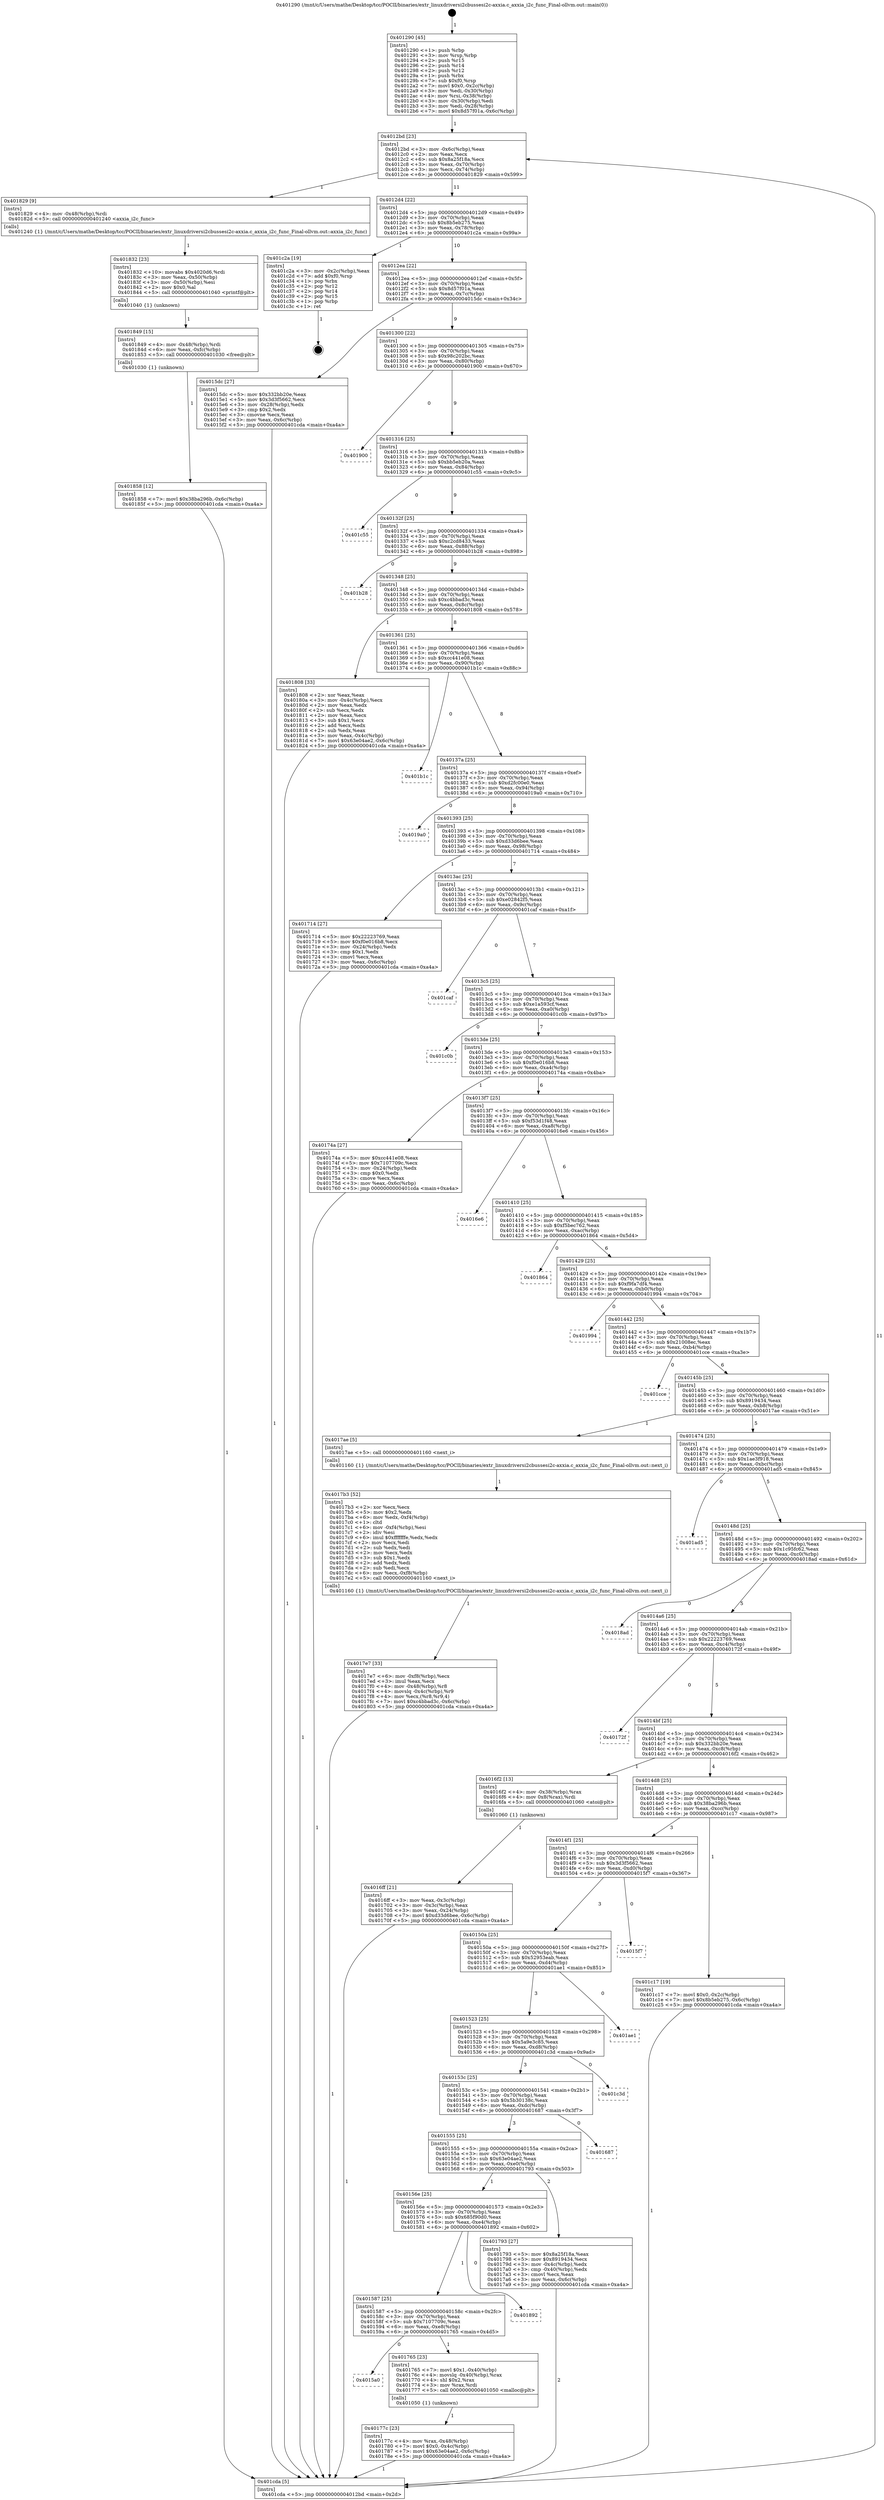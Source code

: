 digraph "0x401290" {
  label = "0x401290 (/mnt/c/Users/mathe/Desktop/tcc/POCII/binaries/extr_linuxdriversi2cbussesi2c-axxia.c_axxia_i2c_func_Final-ollvm.out::main(0))"
  labelloc = "t"
  node[shape=record]

  Entry [label="",width=0.3,height=0.3,shape=circle,fillcolor=black,style=filled]
  "0x4012bd" [label="{
     0x4012bd [23]\l
     | [instrs]\l
     &nbsp;&nbsp;0x4012bd \<+3\>: mov -0x6c(%rbp),%eax\l
     &nbsp;&nbsp;0x4012c0 \<+2\>: mov %eax,%ecx\l
     &nbsp;&nbsp;0x4012c2 \<+6\>: sub $0x8a25f18a,%ecx\l
     &nbsp;&nbsp;0x4012c8 \<+3\>: mov %eax,-0x70(%rbp)\l
     &nbsp;&nbsp;0x4012cb \<+3\>: mov %ecx,-0x74(%rbp)\l
     &nbsp;&nbsp;0x4012ce \<+6\>: je 0000000000401829 \<main+0x599\>\l
  }"]
  "0x401829" [label="{
     0x401829 [9]\l
     | [instrs]\l
     &nbsp;&nbsp;0x401829 \<+4\>: mov -0x48(%rbp),%rdi\l
     &nbsp;&nbsp;0x40182d \<+5\>: call 0000000000401240 \<axxia_i2c_func\>\l
     | [calls]\l
     &nbsp;&nbsp;0x401240 \{1\} (/mnt/c/Users/mathe/Desktop/tcc/POCII/binaries/extr_linuxdriversi2cbussesi2c-axxia.c_axxia_i2c_func_Final-ollvm.out::axxia_i2c_func)\l
  }"]
  "0x4012d4" [label="{
     0x4012d4 [22]\l
     | [instrs]\l
     &nbsp;&nbsp;0x4012d4 \<+5\>: jmp 00000000004012d9 \<main+0x49\>\l
     &nbsp;&nbsp;0x4012d9 \<+3\>: mov -0x70(%rbp),%eax\l
     &nbsp;&nbsp;0x4012dc \<+5\>: sub $0x8b5eb275,%eax\l
     &nbsp;&nbsp;0x4012e1 \<+3\>: mov %eax,-0x78(%rbp)\l
     &nbsp;&nbsp;0x4012e4 \<+6\>: je 0000000000401c2a \<main+0x99a\>\l
  }"]
  Exit [label="",width=0.3,height=0.3,shape=circle,fillcolor=black,style=filled,peripheries=2]
  "0x401c2a" [label="{
     0x401c2a [19]\l
     | [instrs]\l
     &nbsp;&nbsp;0x401c2a \<+3\>: mov -0x2c(%rbp),%eax\l
     &nbsp;&nbsp;0x401c2d \<+7\>: add $0xf0,%rsp\l
     &nbsp;&nbsp;0x401c34 \<+1\>: pop %rbx\l
     &nbsp;&nbsp;0x401c35 \<+2\>: pop %r12\l
     &nbsp;&nbsp;0x401c37 \<+2\>: pop %r14\l
     &nbsp;&nbsp;0x401c39 \<+2\>: pop %r15\l
     &nbsp;&nbsp;0x401c3b \<+1\>: pop %rbp\l
     &nbsp;&nbsp;0x401c3c \<+1\>: ret\l
  }"]
  "0x4012ea" [label="{
     0x4012ea [22]\l
     | [instrs]\l
     &nbsp;&nbsp;0x4012ea \<+5\>: jmp 00000000004012ef \<main+0x5f\>\l
     &nbsp;&nbsp;0x4012ef \<+3\>: mov -0x70(%rbp),%eax\l
     &nbsp;&nbsp;0x4012f2 \<+5\>: sub $0x8d57f01a,%eax\l
     &nbsp;&nbsp;0x4012f7 \<+3\>: mov %eax,-0x7c(%rbp)\l
     &nbsp;&nbsp;0x4012fa \<+6\>: je 00000000004015dc \<main+0x34c\>\l
  }"]
  "0x401858" [label="{
     0x401858 [12]\l
     | [instrs]\l
     &nbsp;&nbsp;0x401858 \<+7\>: movl $0x38ba296b,-0x6c(%rbp)\l
     &nbsp;&nbsp;0x40185f \<+5\>: jmp 0000000000401cda \<main+0xa4a\>\l
  }"]
  "0x4015dc" [label="{
     0x4015dc [27]\l
     | [instrs]\l
     &nbsp;&nbsp;0x4015dc \<+5\>: mov $0x332bb20e,%eax\l
     &nbsp;&nbsp;0x4015e1 \<+5\>: mov $0x3d3f5662,%ecx\l
     &nbsp;&nbsp;0x4015e6 \<+3\>: mov -0x28(%rbp),%edx\l
     &nbsp;&nbsp;0x4015e9 \<+3\>: cmp $0x2,%edx\l
     &nbsp;&nbsp;0x4015ec \<+3\>: cmovne %ecx,%eax\l
     &nbsp;&nbsp;0x4015ef \<+3\>: mov %eax,-0x6c(%rbp)\l
     &nbsp;&nbsp;0x4015f2 \<+5\>: jmp 0000000000401cda \<main+0xa4a\>\l
  }"]
  "0x401300" [label="{
     0x401300 [22]\l
     | [instrs]\l
     &nbsp;&nbsp;0x401300 \<+5\>: jmp 0000000000401305 \<main+0x75\>\l
     &nbsp;&nbsp;0x401305 \<+3\>: mov -0x70(%rbp),%eax\l
     &nbsp;&nbsp;0x401308 \<+5\>: sub $0x98c202bc,%eax\l
     &nbsp;&nbsp;0x40130d \<+3\>: mov %eax,-0x80(%rbp)\l
     &nbsp;&nbsp;0x401310 \<+6\>: je 0000000000401900 \<main+0x670\>\l
  }"]
  "0x401cda" [label="{
     0x401cda [5]\l
     | [instrs]\l
     &nbsp;&nbsp;0x401cda \<+5\>: jmp 00000000004012bd \<main+0x2d\>\l
  }"]
  "0x401290" [label="{
     0x401290 [45]\l
     | [instrs]\l
     &nbsp;&nbsp;0x401290 \<+1\>: push %rbp\l
     &nbsp;&nbsp;0x401291 \<+3\>: mov %rsp,%rbp\l
     &nbsp;&nbsp;0x401294 \<+2\>: push %r15\l
     &nbsp;&nbsp;0x401296 \<+2\>: push %r14\l
     &nbsp;&nbsp;0x401298 \<+2\>: push %r12\l
     &nbsp;&nbsp;0x40129a \<+1\>: push %rbx\l
     &nbsp;&nbsp;0x40129b \<+7\>: sub $0xf0,%rsp\l
     &nbsp;&nbsp;0x4012a2 \<+7\>: movl $0x0,-0x2c(%rbp)\l
     &nbsp;&nbsp;0x4012a9 \<+3\>: mov %edi,-0x30(%rbp)\l
     &nbsp;&nbsp;0x4012ac \<+4\>: mov %rsi,-0x38(%rbp)\l
     &nbsp;&nbsp;0x4012b0 \<+3\>: mov -0x30(%rbp),%edi\l
     &nbsp;&nbsp;0x4012b3 \<+3\>: mov %edi,-0x28(%rbp)\l
     &nbsp;&nbsp;0x4012b6 \<+7\>: movl $0x8d57f01a,-0x6c(%rbp)\l
  }"]
  "0x401849" [label="{
     0x401849 [15]\l
     | [instrs]\l
     &nbsp;&nbsp;0x401849 \<+4\>: mov -0x48(%rbp),%rdi\l
     &nbsp;&nbsp;0x40184d \<+6\>: mov %eax,-0xfc(%rbp)\l
     &nbsp;&nbsp;0x401853 \<+5\>: call 0000000000401030 \<free@plt\>\l
     | [calls]\l
     &nbsp;&nbsp;0x401030 \{1\} (unknown)\l
  }"]
  "0x401900" [label="{
     0x401900\l
  }", style=dashed]
  "0x401316" [label="{
     0x401316 [25]\l
     | [instrs]\l
     &nbsp;&nbsp;0x401316 \<+5\>: jmp 000000000040131b \<main+0x8b\>\l
     &nbsp;&nbsp;0x40131b \<+3\>: mov -0x70(%rbp),%eax\l
     &nbsp;&nbsp;0x40131e \<+5\>: sub $0xbb5eb20a,%eax\l
     &nbsp;&nbsp;0x401323 \<+6\>: mov %eax,-0x84(%rbp)\l
     &nbsp;&nbsp;0x401329 \<+6\>: je 0000000000401c55 \<main+0x9c5\>\l
  }"]
  "0x401832" [label="{
     0x401832 [23]\l
     | [instrs]\l
     &nbsp;&nbsp;0x401832 \<+10\>: movabs $0x4020d6,%rdi\l
     &nbsp;&nbsp;0x40183c \<+3\>: mov %eax,-0x50(%rbp)\l
     &nbsp;&nbsp;0x40183f \<+3\>: mov -0x50(%rbp),%esi\l
     &nbsp;&nbsp;0x401842 \<+2\>: mov $0x0,%al\l
     &nbsp;&nbsp;0x401844 \<+5\>: call 0000000000401040 \<printf@plt\>\l
     | [calls]\l
     &nbsp;&nbsp;0x401040 \{1\} (unknown)\l
  }"]
  "0x401c55" [label="{
     0x401c55\l
  }", style=dashed]
  "0x40132f" [label="{
     0x40132f [25]\l
     | [instrs]\l
     &nbsp;&nbsp;0x40132f \<+5\>: jmp 0000000000401334 \<main+0xa4\>\l
     &nbsp;&nbsp;0x401334 \<+3\>: mov -0x70(%rbp),%eax\l
     &nbsp;&nbsp;0x401337 \<+5\>: sub $0xc2cd8433,%eax\l
     &nbsp;&nbsp;0x40133c \<+6\>: mov %eax,-0x88(%rbp)\l
     &nbsp;&nbsp;0x401342 \<+6\>: je 0000000000401b28 \<main+0x898\>\l
  }"]
  "0x4017e7" [label="{
     0x4017e7 [33]\l
     | [instrs]\l
     &nbsp;&nbsp;0x4017e7 \<+6\>: mov -0xf8(%rbp),%ecx\l
     &nbsp;&nbsp;0x4017ed \<+3\>: imul %eax,%ecx\l
     &nbsp;&nbsp;0x4017f0 \<+4\>: mov -0x48(%rbp),%r8\l
     &nbsp;&nbsp;0x4017f4 \<+4\>: movslq -0x4c(%rbp),%r9\l
     &nbsp;&nbsp;0x4017f8 \<+4\>: mov %ecx,(%r8,%r9,4)\l
     &nbsp;&nbsp;0x4017fc \<+7\>: movl $0xc4bbad3c,-0x6c(%rbp)\l
     &nbsp;&nbsp;0x401803 \<+5\>: jmp 0000000000401cda \<main+0xa4a\>\l
  }"]
  "0x401b28" [label="{
     0x401b28\l
  }", style=dashed]
  "0x401348" [label="{
     0x401348 [25]\l
     | [instrs]\l
     &nbsp;&nbsp;0x401348 \<+5\>: jmp 000000000040134d \<main+0xbd\>\l
     &nbsp;&nbsp;0x40134d \<+3\>: mov -0x70(%rbp),%eax\l
     &nbsp;&nbsp;0x401350 \<+5\>: sub $0xc4bbad3c,%eax\l
     &nbsp;&nbsp;0x401355 \<+6\>: mov %eax,-0x8c(%rbp)\l
     &nbsp;&nbsp;0x40135b \<+6\>: je 0000000000401808 \<main+0x578\>\l
  }"]
  "0x4017b3" [label="{
     0x4017b3 [52]\l
     | [instrs]\l
     &nbsp;&nbsp;0x4017b3 \<+2\>: xor %ecx,%ecx\l
     &nbsp;&nbsp;0x4017b5 \<+5\>: mov $0x2,%edx\l
     &nbsp;&nbsp;0x4017ba \<+6\>: mov %edx,-0xf4(%rbp)\l
     &nbsp;&nbsp;0x4017c0 \<+1\>: cltd\l
     &nbsp;&nbsp;0x4017c1 \<+6\>: mov -0xf4(%rbp),%esi\l
     &nbsp;&nbsp;0x4017c7 \<+2\>: idiv %esi\l
     &nbsp;&nbsp;0x4017c9 \<+6\>: imul $0xfffffffe,%edx,%edx\l
     &nbsp;&nbsp;0x4017cf \<+2\>: mov %ecx,%edi\l
     &nbsp;&nbsp;0x4017d1 \<+2\>: sub %edx,%edi\l
     &nbsp;&nbsp;0x4017d3 \<+2\>: mov %ecx,%edx\l
     &nbsp;&nbsp;0x4017d5 \<+3\>: sub $0x1,%edx\l
     &nbsp;&nbsp;0x4017d8 \<+2\>: add %edx,%edi\l
     &nbsp;&nbsp;0x4017da \<+2\>: sub %edi,%ecx\l
     &nbsp;&nbsp;0x4017dc \<+6\>: mov %ecx,-0xf8(%rbp)\l
     &nbsp;&nbsp;0x4017e2 \<+5\>: call 0000000000401160 \<next_i\>\l
     | [calls]\l
     &nbsp;&nbsp;0x401160 \{1\} (/mnt/c/Users/mathe/Desktop/tcc/POCII/binaries/extr_linuxdriversi2cbussesi2c-axxia.c_axxia_i2c_func_Final-ollvm.out::next_i)\l
  }"]
  "0x401808" [label="{
     0x401808 [33]\l
     | [instrs]\l
     &nbsp;&nbsp;0x401808 \<+2\>: xor %eax,%eax\l
     &nbsp;&nbsp;0x40180a \<+3\>: mov -0x4c(%rbp),%ecx\l
     &nbsp;&nbsp;0x40180d \<+2\>: mov %eax,%edx\l
     &nbsp;&nbsp;0x40180f \<+2\>: sub %ecx,%edx\l
     &nbsp;&nbsp;0x401811 \<+2\>: mov %eax,%ecx\l
     &nbsp;&nbsp;0x401813 \<+3\>: sub $0x1,%ecx\l
     &nbsp;&nbsp;0x401816 \<+2\>: add %ecx,%edx\l
     &nbsp;&nbsp;0x401818 \<+2\>: sub %edx,%eax\l
     &nbsp;&nbsp;0x40181a \<+3\>: mov %eax,-0x4c(%rbp)\l
     &nbsp;&nbsp;0x40181d \<+7\>: movl $0x63e04ae2,-0x6c(%rbp)\l
     &nbsp;&nbsp;0x401824 \<+5\>: jmp 0000000000401cda \<main+0xa4a\>\l
  }"]
  "0x401361" [label="{
     0x401361 [25]\l
     | [instrs]\l
     &nbsp;&nbsp;0x401361 \<+5\>: jmp 0000000000401366 \<main+0xd6\>\l
     &nbsp;&nbsp;0x401366 \<+3\>: mov -0x70(%rbp),%eax\l
     &nbsp;&nbsp;0x401369 \<+5\>: sub $0xcc441e08,%eax\l
     &nbsp;&nbsp;0x40136e \<+6\>: mov %eax,-0x90(%rbp)\l
     &nbsp;&nbsp;0x401374 \<+6\>: je 0000000000401b1c \<main+0x88c\>\l
  }"]
  "0x40177c" [label="{
     0x40177c [23]\l
     | [instrs]\l
     &nbsp;&nbsp;0x40177c \<+4\>: mov %rax,-0x48(%rbp)\l
     &nbsp;&nbsp;0x401780 \<+7\>: movl $0x0,-0x4c(%rbp)\l
     &nbsp;&nbsp;0x401787 \<+7\>: movl $0x63e04ae2,-0x6c(%rbp)\l
     &nbsp;&nbsp;0x40178e \<+5\>: jmp 0000000000401cda \<main+0xa4a\>\l
  }"]
  "0x401b1c" [label="{
     0x401b1c\l
  }", style=dashed]
  "0x40137a" [label="{
     0x40137a [25]\l
     | [instrs]\l
     &nbsp;&nbsp;0x40137a \<+5\>: jmp 000000000040137f \<main+0xef\>\l
     &nbsp;&nbsp;0x40137f \<+3\>: mov -0x70(%rbp),%eax\l
     &nbsp;&nbsp;0x401382 \<+5\>: sub $0xd2fc00e0,%eax\l
     &nbsp;&nbsp;0x401387 \<+6\>: mov %eax,-0x94(%rbp)\l
     &nbsp;&nbsp;0x40138d \<+6\>: je 00000000004019a0 \<main+0x710\>\l
  }"]
  "0x4015a0" [label="{
     0x4015a0\l
  }", style=dashed]
  "0x4019a0" [label="{
     0x4019a0\l
  }", style=dashed]
  "0x401393" [label="{
     0x401393 [25]\l
     | [instrs]\l
     &nbsp;&nbsp;0x401393 \<+5\>: jmp 0000000000401398 \<main+0x108\>\l
     &nbsp;&nbsp;0x401398 \<+3\>: mov -0x70(%rbp),%eax\l
     &nbsp;&nbsp;0x40139b \<+5\>: sub $0xd33d6bee,%eax\l
     &nbsp;&nbsp;0x4013a0 \<+6\>: mov %eax,-0x98(%rbp)\l
     &nbsp;&nbsp;0x4013a6 \<+6\>: je 0000000000401714 \<main+0x484\>\l
  }"]
  "0x401765" [label="{
     0x401765 [23]\l
     | [instrs]\l
     &nbsp;&nbsp;0x401765 \<+7\>: movl $0x1,-0x40(%rbp)\l
     &nbsp;&nbsp;0x40176c \<+4\>: movslq -0x40(%rbp),%rax\l
     &nbsp;&nbsp;0x401770 \<+4\>: shl $0x2,%rax\l
     &nbsp;&nbsp;0x401774 \<+3\>: mov %rax,%rdi\l
     &nbsp;&nbsp;0x401777 \<+5\>: call 0000000000401050 \<malloc@plt\>\l
     | [calls]\l
     &nbsp;&nbsp;0x401050 \{1\} (unknown)\l
  }"]
  "0x401714" [label="{
     0x401714 [27]\l
     | [instrs]\l
     &nbsp;&nbsp;0x401714 \<+5\>: mov $0x22223769,%eax\l
     &nbsp;&nbsp;0x401719 \<+5\>: mov $0xf0e016b8,%ecx\l
     &nbsp;&nbsp;0x40171e \<+3\>: mov -0x24(%rbp),%edx\l
     &nbsp;&nbsp;0x401721 \<+3\>: cmp $0x1,%edx\l
     &nbsp;&nbsp;0x401724 \<+3\>: cmovl %ecx,%eax\l
     &nbsp;&nbsp;0x401727 \<+3\>: mov %eax,-0x6c(%rbp)\l
     &nbsp;&nbsp;0x40172a \<+5\>: jmp 0000000000401cda \<main+0xa4a\>\l
  }"]
  "0x4013ac" [label="{
     0x4013ac [25]\l
     | [instrs]\l
     &nbsp;&nbsp;0x4013ac \<+5\>: jmp 00000000004013b1 \<main+0x121\>\l
     &nbsp;&nbsp;0x4013b1 \<+3\>: mov -0x70(%rbp),%eax\l
     &nbsp;&nbsp;0x4013b4 \<+5\>: sub $0xe02842f5,%eax\l
     &nbsp;&nbsp;0x4013b9 \<+6\>: mov %eax,-0x9c(%rbp)\l
     &nbsp;&nbsp;0x4013bf \<+6\>: je 0000000000401caf \<main+0xa1f\>\l
  }"]
  "0x401587" [label="{
     0x401587 [25]\l
     | [instrs]\l
     &nbsp;&nbsp;0x401587 \<+5\>: jmp 000000000040158c \<main+0x2fc\>\l
     &nbsp;&nbsp;0x40158c \<+3\>: mov -0x70(%rbp),%eax\l
     &nbsp;&nbsp;0x40158f \<+5\>: sub $0x7107709c,%eax\l
     &nbsp;&nbsp;0x401594 \<+6\>: mov %eax,-0xe8(%rbp)\l
     &nbsp;&nbsp;0x40159a \<+6\>: je 0000000000401765 \<main+0x4d5\>\l
  }"]
  "0x401caf" [label="{
     0x401caf\l
  }", style=dashed]
  "0x4013c5" [label="{
     0x4013c5 [25]\l
     | [instrs]\l
     &nbsp;&nbsp;0x4013c5 \<+5\>: jmp 00000000004013ca \<main+0x13a\>\l
     &nbsp;&nbsp;0x4013ca \<+3\>: mov -0x70(%rbp),%eax\l
     &nbsp;&nbsp;0x4013cd \<+5\>: sub $0xe1a593cf,%eax\l
     &nbsp;&nbsp;0x4013d2 \<+6\>: mov %eax,-0xa0(%rbp)\l
     &nbsp;&nbsp;0x4013d8 \<+6\>: je 0000000000401c0b \<main+0x97b\>\l
  }"]
  "0x401892" [label="{
     0x401892\l
  }", style=dashed]
  "0x401c0b" [label="{
     0x401c0b\l
  }", style=dashed]
  "0x4013de" [label="{
     0x4013de [25]\l
     | [instrs]\l
     &nbsp;&nbsp;0x4013de \<+5\>: jmp 00000000004013e3 \<main+0x153\>\l
     &nbsp;&nbsp;0x4013e3 \<+3\>: mov -0x70(%rbp),%eax\l
     &nbsp;&nbsp;0x4013e6 \<+5\>: sub $0xf0e016b8,%eax\l
     &nbsp;&nbsp;0x4013eb \<+6\>: mov %eax,-0xa4(%rbp)\l
     &nbsp;&nbsp;0x4013f1 \<+6\>: je 000000000040174a \<main+0x4ba\>\l
  }"]
  "0x40156e" [label="{
     0x40156e [25]\l
     | [instrs]\l
     &nbsp;&nbsp;0x40156e \<+5\>: jmp 0000000000401573 \<main+0x2e3\>\l
     &nbsp;&nbsp;0x401573 \<+3\>: mov -0x70(%rbp),%eax\l
     &nbsp;&nbsp;0x401576 \<+5\>: sub $0x685f90d0,%eax\l
     &nbsp;&nbsp;0x40157b \<+6\>: mov %eax,-0xe4(%rbp)\l
     &nbsp;&nbsp;0x401581 \<+6\>: je 0000000000401892 \<main+0x602\>\l
  }"]
  "0x40174a" [label="{
     0x40174a [27]\l
     | [instrs]\l
     &nbsp;&nbsp;0x40174a \<+5\>: mov $0xcc441e08,%eax\l
     &nbsp;&nbsp;0x40174f \<+5\>: mov $0x7107709c,%ecx\l
     &nbsp;&nbsp;0x401754 \<+3\>: mov -0x24(%rbp),%edx\l
     &nbsp;&nbsp;0x401757 \<+3\>: cmp $0x0,%edx\l
     &nbsp;&nbsp;0x40175a \<+3\>: cmove %ecx,%eax\l
     &nbsp;&nbsp;0x40175d \<+3\>: mov %eax,-0x6c(%rbp)\l
     &nbsp;&nbsp;0x401760 \<+5\>: jmp 0000000000401cda \<main+0xa4a\>\l
  }"]
  "0x4013f7" [label="{
     0x4013f7 [25]\l
     | [instrs]\l
     &nbsp;&nbsp;0x4013f7 \<+5\>: jmp 00000000004013fc \<main+0x16c\>\l
     &nbsp;&nbsp;0x4013fc \<+3\>: mov -0x70(%rbp),%eax\l
     &nbsp;&nbsp;0x4013ff \<+5\>: sub $0xf53d1f48,%eax\l
     &nbsp;&nbsp;0x401404 \<+6\>: mov %eax,-0xa8(%rbp)\l
     &nbsp;&nbsp;0x40140a \<+6\>: je 00000000004016e6 \<main+0x456\>\l
  }"]
  "0x401793" [label="{
     0x401793 [27]\l
     | [instrs]\l
     &nbsp;&nbsp;0x401793 \<+5\>: mov $0x8a25f18a,%eax\l
     &nbsp;&nbsp;0x401798 \<+5\>: mov $0x8919434,%ecx\l
     &nbsp;&nbsp;0x40179d \<+3\>: mov -0x4c(%rbp),%edx\l
     &nbsp;&nbsp;0x4017a0 \<+3\>: cmp -0x40(%rbp),%edx\l
     &nbsp;&nbsp;0x4017a3 \<+3\>: cmovl %ecx,%eax\l
     &nbsp;&nbsp;0x4017a6 \<+3\>: mov %eax,-0x6c(%rbp)\l
     &nbsp;&nbsp;0x4017a9 \<+5\>: jmp 0000000000401cda \<main+0xa4a\>\l
  }"]
  "0x4016e6" [label="{
     0x4016e6\l
  }", style=dashed]
  "0x401410" [label="{
     0x401410 [25]\l
     | [instrs]\l
     &nbsp;&nbsp;0x401410 \<+5\>: jmp 0000000000401415 \<main+0x185\>\l
     &nbsp;&nbsp;0x401415 \<+3\>: mov -0x70(%rbp),%eax\l
     &nbsp;&nbsp;0x401418 \<+5\>: sub $0xf5bec762,%eax\l
     &nbsp;&nbsp;0x40141d \<+6\>: mov %eax,-0xac(%rbp)\l
     &nbsp;&nbsp;0x401423 \<+6\>: je 0000000000401864 \<main+0x5d4\>\l
  }"]
  "0x401555" [label="{
     0x401555 [25]\l
     | [instrs]\l
     &nbsp;&nbsp;0x401555 \<+5\>: jmp 000000000040155a \<main+0x2ca\>\l
     &nbsp;&nbsp;0x40155a \<+3\>: mov -0x70(%rbp),%eax\l
     &nbsp;&nbsp;0x40155d \<+5\>: sub $0x63e04ae2,%eax\l
     &nbsp;&nbsp;0x401562 \<+6\>: mov %eax,-0xe0(%rbp)\l
     &nbsp;&nbsp;0x401568 \<+6\>: je 0000000000401793 \<main+0x503\>\l
  }"]
  "0x401864" [label="{
     0x401864\l
  }", style=dashed]
  "0x401429" [label="{
     0x401429 [25]\l
     | [instrs]\l
     &nbsp;&nbsp;0x401429 \<+5\>: jmp 000000000040142e \<main+0x19e\>\l
     &nbsp;&nbsp;0x40142e \<+3\>: mov -0x70(%rbp),%eax\l
     &nbsp;&nbsp;0x401431 \<+5\>: sub $0xf9fa7df4,%eax\l
     &nbsp;&nbsp;0x401436 \<+6\>: mov %eax,-0xb0(%rbp)\l
     &nbsp;&nbsp;0x40143c \<+6\>: je 0000000000401994 \<main+0x704\>\l
  }"]
  "0x401687" [label="{
     0x401687\l
  }", style=dashed]
  "0x401994" [label="{
     0x401994\l
  }", style=dashed]
  "0x401442" [label="{
     0x401442 [25]\l
     | [instrs]\l
     &nbsp;&nbsp;0x401442 \<+5\>: jmp 0000000000401447 \<main+0x1b7\>\l
     &nbsp;&nbsp;0x401447 \<+3\>: mov -0x70(%rbp),%eax\l
     &nbsp;&nbsp;0x40144a \<+5\>: sub $0x21008ec,%eax\l
     &nbsp;&nbsp;0x40144f \<+6\>: mov %eax,-0xb4(%rbp)\l
     &nbsp;&nbsp;0x401455 \<+6\>: je 0000000000401cce \<main+0xa3e\>\l
  }"]
  "0x40153c" [label="{
     0x40153c [25]\l
     | [instrs]\l
     &nbsp;&nbsp;0x40153c \<+5\>: jmp 0000000000401541 \<main+0x2b1\>\l
     &nbsp;&nbsp;0x401541 \<+3\>: mov -0x70(%rbp),%eax\l
     &nbsp;&nbsp;0x401544 \<+5\>: sub $0x5b30138c,%eax\l
     &nbsp;&nbsp;0x401549 \<+6\>: mov %eax,-0xdc(%rbp)\l
     &nbsp;&nbsp;0x40154f \<+6\>: je 0000000000401687 \<main+0x3f7\>\l
  }"]
  "0x401cce" [label="{
     0x401cce\l
  }", style=dashed]
  "0x40145b" [label="{
     0x40145b [25]\l
     | [instrs]\l
     &nbsp;&nbsp;0x40145b \<+5\>: jmp 0000000000401460 \<main+0x1d0\>\l
     &nbsp;&nbsp;0x401460 \<+3\>: mov -0x70(%rbp),%eax\l
     &nbsp;&nbsp;0x401463 \<+5\>: sub $0x8919434,%eax\l
     &nbsp;&nbsp;0x401468 \<+6\>: mov %eax,-0xb8(%rbp)\l
     &nbsp;&nbsp;0x40146e \<+6\>: je 00000000004017ae \<main+0x51e\>\l
  }"]
  "0x401c3d" [label="{
     0x401c3d\l
  }", style=dashed]
  "0x4017ae" [label="{
     0x4017ae [5]\l
     | [instrs]\l
     &nbsp;&nbsp;0x4017ae \<+5\>: call 0000000000401160 \<next_i\>\l
     | [calls]\l
     &nbsp;&nbsp;0x401160 \{1\} (/mnt/c/Users/mathe/Desktop/tcc/POCII/binaries/extr_linuxdriversi2cbussesi2c-axxia.c_axxia_i2c_func_Final-ollvm.out::next_i)\l
  }"]
  "0x401474" [label="{
     0x401474 [25]\l
     | [instrs]\l
     &nbsp;&nbsp;0x401474 \<+5\>: jmp 0000000000401479 \<main+0x1e9\>\l
     &nbsp;&nbsp;0x401479 \<+3\>: mov -0x70(%rbp),%eax\l
     &nbsp;&nbsp;0x40147c \<+5\>: sub $0x1ae3f918,%eax\l
     &nbsp;&nbsp;0x401481 \<+6\>: mov %eax,-0xbc(%rbp)\l
     &nbsp;&nbsp;0x401487 \<+6\>: je 0000000000401ad5 \<main+0x845\>\l
  }"]
  "0x401523" [label="{
     0x401523 [25]\l
     | [instrs]\l
     &nbsp;&nbsp;0x401523 \<+5\>: jmp 0000000000401528 \<main+0x298\>\l
     &nbsp;&nbsp;0x401528 \<+3\>: mov -0x70(%rbp),%eax\l
     &nbsp;&nbsp;0x40152b \<+5\>: sub $0x5a9e3c85,%eax\l
     &nbsp;&nbsp;0x401530 \<+6\>: mov %eax,-0xd8(%rbp)\l
     &nbsp;&nbsp;0x401536 \<+6\>: je 0000000000401c3d \<main+0x9ad\>\l
  }"]
  "0x401ad5" [label="{
     0x401ad5\l
  }", style=dashed]
  "0x40148d" [label="{
     0x40148d [25]\l
     | [instrs]\l
     &nbsp;&nbsp;0x40148d \<+5\>: jmp 0000000000401492 \<main+0x202\>\l
     &nbsp;&nbsp;0x401492 \<+3\>: mov -0x70(%rbp),%eax\l
     &nbsp;&nbsp;0x401495 \<+5\>: sub $0x1c95fc62,%eax\l
     &nbsp;&nbsp;0x40149a \<+6\>: mov %eax,-0xc0(%rbp)\l
     &nbsp;&nbsp;0x4014a0 \<+6\>: je 00000000004018ad \<main+0x61d\>\l
  }"]
  "0x401ae1" [label="{
     0x401ae1\l
  }", style=dashed]
  "0x4018ad" [label="{
     0x4018ad\l
  }", style=dashed]
  "0x4014a6" [label="{
     0x4014a6 [25]\l
     | [instrs]\l
     &nbsp;&nbsp;0x4014a6 \<+5\>: jmp 00000000004014ab \<main+0x21b\>\l
     &nbsp;&nbsp;0x4014ab \<+3\>: mov -0x70(%rbp),%eax\l
     &nbsp;&nbsp;0x4014ae \<+5\>: sub $0x22223769,%eax\l
     &nbsp;&nbsp;0x4014b3 \<+6\>: mov %eax,-0xc4(%rbp)\l
     &nbsp;&nbsp;0x4014b9 \<+6\>: je 000000000040172f \<main+0x49f\>\l
  }"]
  "0x40150a" [label="{
     0x40150a [25]\l
     | [instrs]\l
     &nbsp;&nbsp;0x40150a \<+5\>: jmp 000000000040150f \<main+0x27f\>\l
     &nbsp;&nbsp;0x40150f \<+3\>: mov -0x70(%rbp),%eax\l
     &nbsp;&nbsp;0x401512 \<+5\>: sub $0x52953eab,%eax\l
     &nbsp;&nbsp;0x401517 \<+6\>: mov %eax,-0xd4(%rbp)\l
     &nbsp;&nbsp;0x40151d \<+6\>: je 0000000000401ae1 \<main+0x851\>\l
  }"]
  "0x40172f" [label="{
     0x40172f\l
  }", style=dashed]
  "0x4014bf" [label="{
     0x4014bf [25]\l
     | [instrs]\l
     &nbsp;&nbsp;0x4014bf \<+5\>: jmp 00000000004014c4 \<main+0x234\>\l
     &nbsp;&nbsp;0x4014c4 \<+3\>: mov -0x70(%rbp),%eax\l
     &nbsp;&nbsp;0x4014c7 \<+5\>: sub $0x332bb20e,%eax\l
     &nbsp;&nbsp;0x4014cc \<+6\>: mov %eax,-0xc8(%rbp)\l
     &nbsp;&nbsp;0x4014d2 \<+6\>: je 00000000004016f2 \<main+0x462\>\l
  }"]
  "0x4015f7" [label="{
     0x4015f7\l
  }", style=dashed]
  "0x4016f2" [label="{
     0x4016f2 [13]\l
     | [instrs]\l
     &nbsp;&nbsp;0x4016f2 \<+4\>: mov -0x38(%rbp),%rax\l
     &nbsp;&nbsp;0x4016f6 \<+4\>: mov 0x8(%rax),%rdi\l
     &nbsp;&nbsp;0x4016fa \<+5\>: call 0000000000401060 \<atoi@plt\>\l
     | [calls]\l
     &nbsp;&nbsp;0x401060 \{1\} (unknown)\l
  }"]
  "0x4014d8" [label="{
     0x4014d8 [25]\l
     | [instrs]\l
     &nbsp;&nbsp;0x4014d8 \<+5\>: jmp 00000000004014dd \<main+0x24d\>\l
     &nbsp;&nbsp;0x4014dd \<+3\>: mov -0x70(%rbp),%eax\l
     &nbsp;&nbsp;0x4014e0 \<+5\>: sub $0x38ba296b,%eax\l
     &nbsp;&nbsp;0x4014e5 \<+6\>: mov %eax,-0xcc(%rbp)\l
     &nbsp;&nbsp;0x4014eb \<+6\>: je 0000000000401c17 \<main+0x987\>\l
  }"]
  "0x4016ff" [label="{
     0x4016ff [21]\l
     | [instrs]\l
     &nbsp;&nbsp;0x4016ff \<+3\>: mov %eax,-0x3c(%rbp)\l
     &nbsp;&nbsp;0x401702 \<+3\>: mov -0x3c(%rbp),%eax\l
     &nbsp;&nbsp;0x401705 \<+3\>: mov %eax,-0x24(%rbp)\l
     &nbsp;&nbsp;0x401708 \<+7\>: movl $0xd33d6bee,-0x6c(%rbp)\l
     &nbsp;&nbsp;0x40170f \<+5\>: jmp 0000000000401cda \<main+0xa4a\>\l
  }"]
  "0x4014f1" [label="{
     0x4014f1 [25]\l
     | [instrs]\l
     &nbsp;&nbsp;0x4014f1 \<+5\>: jmp 00000000004014f6 \<main+0x266\>\l
     &nbsp;&nbsp;0x4014f6 \<+3\>: mov -0x70(%rbp),%eax\l
     &nbsp;&nbsp;0x4014f9 \<+5\>: sub $0x3d3f5662,%eax\l
     &nbsp;&nbsp;0x4014fe \<+6\>: mov %eax,-0xd0(%rbp)\l
     &nbsp;&nbsp;0x401504 \<+6\>: je 00000000004015f7 \<main+0x367\>\l
  }"]
  "0x401c17" [label="{
     0x401c17 [19]\l
     | [instrs]\l
     &nbsp;&nbsp;0x401c17 \<+7\>: movl $0x0,-0x2c(%rbp)\l
     &nbsp;&nbsp;0x401c1e \<+7\>: movl $0x8b5eb275,-0x6c(%rbp)\l
     &nbsp;&nbsp;0x401c25 \<+5\>: jmp 0000000000401cda \<main+0xa4a\>\l
  }"]
  Entry -> "0x401290" [label=" 1"]
  "0x4012bd" -> "0x401829" [label=" 1"]
  "0x4012bd" -> "0x4012d4" [label=" 11"]
  "0x401c2a" -> Exit [label=" 1"]
  "0x4012d4" -> "0x401c2a" [label=" 1"]
  "0x4012d4" -> "0x4012ea" [label=" 10"]
  "0x401c17" -> "0x401cda" [label=" 1"]
  "0x4012ea" -> "0x4015dc" [label=" 1"]
  "0x4012ea" -> "0x401300" [label=" 9"]
  "0x4015dc" -> "0x401cda" [label=" 1"]
  "0x401290" -> "0x4012bd" [label=" 1"]
  "0x401cda" -> "0x4012bd" [label=" 11"]
  "0x401858" -> "0x401cda" [label=" 1"]
  "0x401300" -> "0x401900" [label=" 0"]
  "0x401300" -> "0x401316" [label=" 9"]
  "0x401849" -> "0x401858" [label=" 1"]
  "0x401316" -> "0x401c55" [label=" 0"]
  "0x401316" -> "0x40132f" [label=" 9"]
  "0x401832" -> "0x401849" [label=" 1"]
  "0x40132f" -> "0x401b28" [label=" 0"]
  "0x40132f" -> "0x401348" [label=" 9"]
  "0x401829" -> "0x401832" [label=" 1"]
  "0x401348" -> "0x401808" [label=" 1"]
  "0x401348" -> "0x401361" [label=" 8"]
  "0x401808" -> "0x401cda" [label=" 1"]
  "0x401361" -> "0x401b1c" [label=" 0"]
  "0x401361" -> "0x40137a" [label=" 8"]
  "0x4017e7" -> "0x401cda" [label=" 1"]
  "0x40137a" -> "0x4019a0" [label=" 0"]
  "0x40137a" -> "0x401393" [label=" 8"]
  "0x4017b3" -> "0x4017e7" [label=" 1"]
  "0x401393" -> "0x401714" [label=" 1"]
  "0x401393" -> "0x4013ac" [label=" 7"]
  "0x4017ae" -> "0x4017b3" [label=" 1"]
  "0x4013ac" -> "0x401caf" [label=" 0"]
  "0x4013ac" -> "0x4013c5" [label=" 7"]
  "0x40177c" -> "0x401cda" [label=" 1"]
  "0x4013c5" -> "0x401c0b" [label=" 0"]
  "0x4013c5" -> "0x4013de" [label=" 7"]
  "0x401765" -> "0x40177c" [label=" 1"]
  "0x4013de" -> "0x40174a" [label=" 1"]
  "0x4013de" -> "0x4013f7" [label=" 6"]
  "0x401587" -> "0x401765" [label=" 1"]
  "0x4013f7" -> "0x4016e6" [label=" 0"]
  "0x4013f7" -> "0x401410" [label=" 6"]
  "0x401793" -> "0x401cda" [label=" 2"]
  "0x401410" -> "0x401864" [label=" 0"]
  "0x401410" -> "0x401429" [label=" 6"]
  "0x40156e" -> "0x401892" [label=" 0"]
  "0x401429" -> "0x401994" [label=" 0"]
  "0x401429" -> "0x401442" [label=" 6"]
  "0x401587" -> "0x4015a0" [label=" 0"]
  "0x401442" -> "0x401cce" [label=" 0"]
  "0x401442" -> "0x40145b" [label=" 6"]
  "0x401555" -> "0x401793" [label=" 2"]
  "0x40145b" -> "0x4017ae" [label=" 1"]
  "0x40145b" -> "0x401474" [label=" 5"]
  "0x40156e" -> "0x401587" [label=" 1"]
  "0x401474" -> "0x401ad5" [label=" 0"]
  "0x401474" -> "0x40148d" [label=" 5"]
  "0x40153c" -> "0x401687" [label=" 0"]
  "0x40148d" -> "0x4018ad" [label=" 0"]
  "0x40148d" -> "0x4014a6" [label=" 5"]
  "0x401555" -> "0x40156e" [label=" 1"]
  "0x4014a6" -> "0x40172f" [label=" 0"]
  "0x4014a6" -> "0x4014bf" [label=" 5"]
  "0x401523" -> "0x401c3d" [label=" 0"]
  "0x4014bf" -> "0x4016f2" [label=" 1"]
  "0x4014bf" -> "0x4014d8" [label=" 4"]
  "0x4016f2" -> "0x4016ff" [label=" 1"]
  "0x4016ff" -> "0x401cda" [label=" 1"]
  "0x401714" -> "0x401cda" [label=" 1"]
  "0x40174a" -> "0x401cda" [label=" 1"]
  "0x40153c" -> "0x401555" [label=" 3"]
  "0x4014d8" -> "0x401c17" [label=" 1"]
  "0x4014d8" -> "0x4014f1" [label=" 3"]
  "0x40150a" -> "0x401523" [label=" 3"]
  "0x4014f1" -> "0x4015f7" [label=" 0"]
  "0x4014f1" -> "0x40150a" [label=" 3"]
  "0x401523" -> "0x40153c" [label=" 3"]
  "0x40150a" -> "0x401ae1" [label=" 0"]
}
